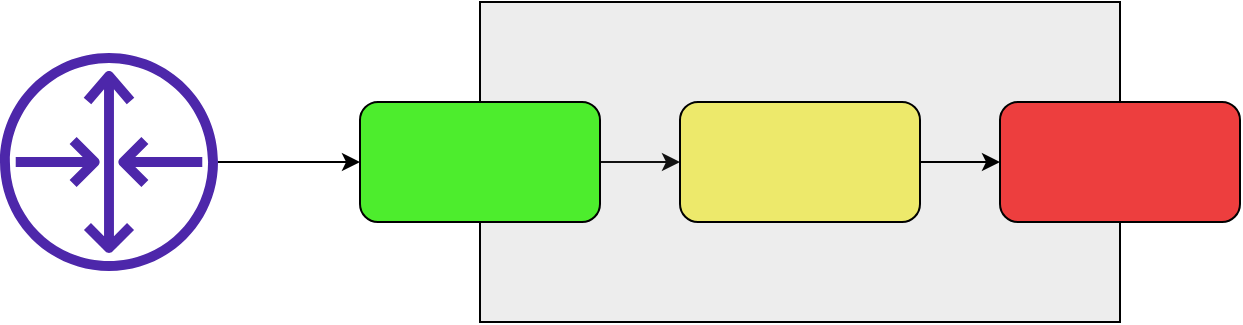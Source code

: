<mxfile>
    <diagram id="7ClO2gzEByUyAXzy6tJs" name="Page-1">
        <mxGraphModel dx="563" dy="1057" grid="1" gridSize="10" guides="1" tooltips="1" connect="1" arrows="1" fold="1" page="1" pageScale="1" pageWidth="827" pageHeight="1169" math="0" shadow="0">
            <root>
                <mxCell id="0"/>
                <mxCell id="1" parent="0"/>
                <mxCell id="3" value="" style="rounded=0;whiteSpace=wrap;html=1;fillColor=#EDEDED;" vertex="1" parent="1">
                    <mxGeometry x="240" y="240" width="320" height="160" as="geometry"/>
                </mxCell>
                <mxCell id="8" value="" style="edgeStyle=none;html=1;" edge="1" parent="1" source="4" target="5">
                    <mxGeometry relative="1" as="geometry"/>
                </mxCell>
                <mxCell id="4" value="" style="sketch=0;outlineConnect=0;fontColor=#232F3E;gradientColor=none;fillColor=#4D27AA;strokeColor=none;dashed=0;verticalLabelPosition=bottom;verticalAlign=top;align=center;html=1;fontSize=12;fontStyle=0;aspect=fixed;pointerEvents=1;shape=mxgraph.aws4.router;" vertex="1" parent="1">
                    <mxGeometry y="265.5" width="109" height="109" as="geometry"/>
                </mxCell>
                <mxCell id="10" value="" style="edgeStyle=none;html=1;fillColor=#000000;strokeColor=#121212;" edge="1" parent="1" source="5" target="6">
                    <mxGeometry relative="1" as="geometry"/>
                </mxCell>
                <mxCell id="5" value="" style="rounded=1;whiteSpace=wrap;html=1;fillColor=#4DED2D;" vertex="1" parent="1">
                    <mxGeometry x="180" y="290" width="120" height="60" as="geometry"/>
                </mxCell>
                <mxCell id="11" value="" style="edgeStyle=none;html=1;strokeColor=#000000;" edge="1" parent="1" source="6" target="7">
                    <mxGeometry relative="1" as="geometry"/>
                </mxCell>
                <mxCell id="6" value="" style="rounded=1;whiteSpace=wrap;html=1;fillColor=#EDE96B;" vertex="1" parent="1">
                    <mxGeometry x="340" y="290" width="120" height="60" as="geometry"/>
                </mxCell>
                <mxCell id="7" value="" style="rounded=1;whiteSpace=wrap;html=1;fillColor=#ED3E3E;" vertex="1" parent="1">
                    <mxGeometry x="500" y="290" width="120" height="60" as="geometry"/>
                </mxCell>
            </root>
        </mxGraphModel>
    </diagram>
</mxfile>